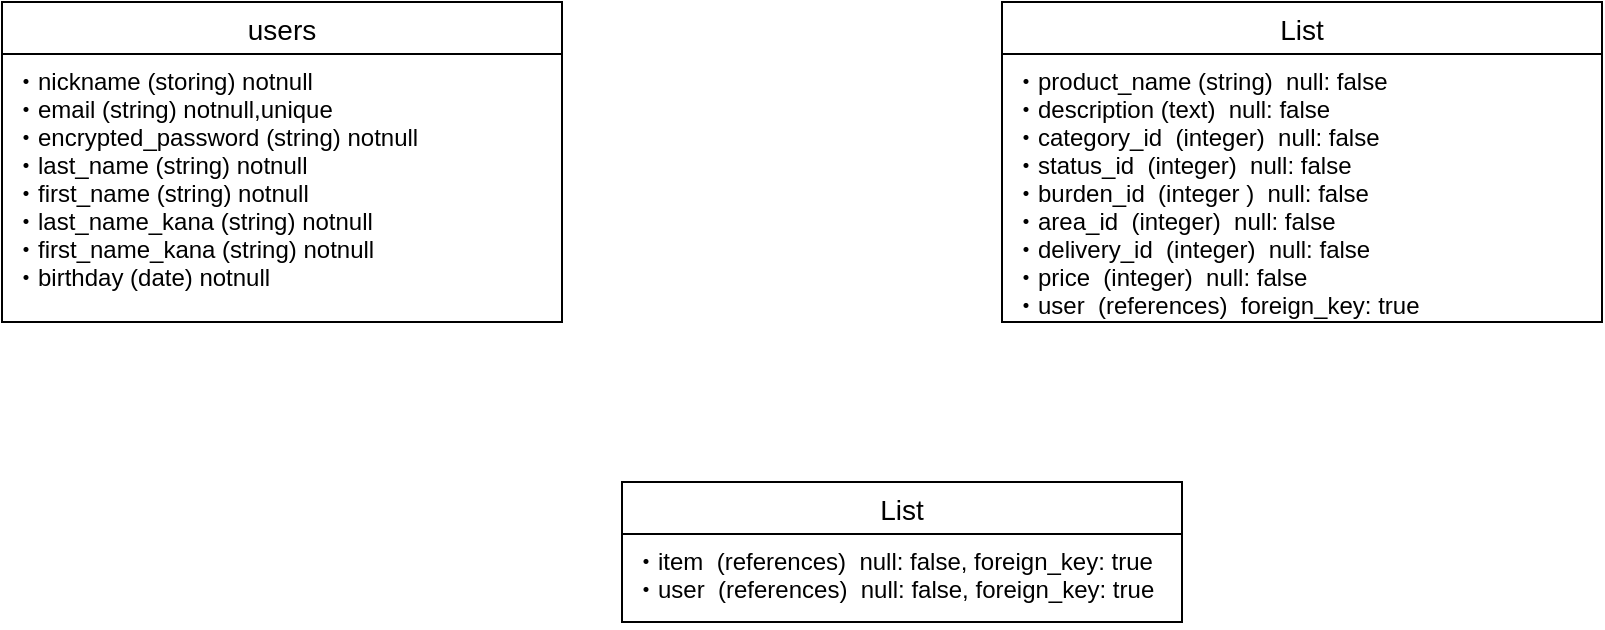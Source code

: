 <mxfile>
    <diagram id="19zNDs0ZoykS6for_FJ4" name="ページ1">
        <mxGraphModel dx="713" dy="627" grid="1" gridSize="10" guides="1" tooltips="1" connect="0" arrows="1" fold="1" page="1" pageScale="1" pageWidth="827" pageHeight="1169" math="0" shadow="0">
            <root>
                <mxCell id="0"/>
                <mxCell id="1" parent="0"/>
                <mxCell id="62" value="users" style="swimlane;fontStyle=0;childLayout=stackLayout;horizontal=1;startSize=26;horizontalStack=0;resizeParent=1;resizeParentMax=0;resizeLast=0;collapsible=1;marginBottom=0;align=center;fontSize=14;" vertex="1" parent="1">
                    <mxGeometry x="10" y="40" width="280" height="160" as="geometry"/>
                </mxCell>
                <mxCell id="63" value="・nickname (storing) notnull&#10;・email (string) notnull,unique&#10;・encrypted_password (string) notnull&#10;・last_name (string) notnull&#10;・first_name (string) notnull&#10;・last_name_kana (string) notnull&#10;・first_name_kana (string) notnull&#10;・birthday (date) notnull" style="text;strokeColor=none;fillColor=none;spacingLeft=4;spacingRight=4;overflow=hidden;rotatable=0;points=[[0,0.5],[1,0.5]];portConstraint=eastwest;fontSize=12;" vertex="1" parent="62">
                    <mxGeometry y="26" width="280" height="134" as="geometry"/>
                </mxCell>
                <mxCell id="67" value="List" style="swimlane;fontStyle=0;childLayout=stackLayout;horizontal=1;startSize=26;horizontalStack=0;resizeParent=1;resizeParentMax=0;resizeLast=0;collapsible=1;marginBottom=0;align=center;fontSize=14;" vertex="1" parent="1">
                    <mxGeometry x="510" y="40" width="300" height="160" as="geometry"/>
                </mxCell>
                <mxCell id="68" value="・product_name (string)  null: false&#10;・description (text)  null: false &#10;・category_id  (integer)  null: false&#10;・status_id  (integer)  null: false&#10;・burden_id  (integer )  null: false&#10;・area_id  (integer)  null: false&#10;・delivery_id  (integer)  null: false &#10;・price  (integer)  null: false&#10;・user  (references)  foreign_key: true " style="text;strokeColor=none;fillColor=none;spacingLeft=4;spacingRight=4;overflow=hidden;rotatable=0;points=[[0,0.5],[1,0.5]];portConstraint=eastwest;fontSize=12;" vertex="1" parent="67">
                    <mxGeometry y="26" width="300" height="134" as="geometry"/>
                </mxCell>
                <mxCell id="71" value="List" style="swimlane;fontStyle=0;childLayout=stackLayout;horizontal=1;startSize=26;horizontalStack=0;resizeParent=1;resizeParentMax=0;resizeLast=0;collapsible=1;marginBottom=0;align=center;fontSize=14;" vertex="1" parent="1">
                    <mxGeometry x="320" y="280" width="280" height="70" as="geometry"/>
                </mxCell>
                <mxCell id="72" value="・item  (references)  null: false, foreign_key: true&#10;・user  (references)  null: false, foreign_key: true" style="text;strokeColor=none;fillColor=none;spacingLeft=4;spacingRight=4;overflow=hidden;rotatable=0;points=[[0,0.5],[1,0.5]];portConstraint=eastwest;fontSize=12;" vertex="1" parent="71">
                    <mxGeometry y="26" width="280" height="44" as="geometry"/>
                </mxCell>
            </root>
        </mxGraphModel>
    </diagram>
</mxfile>